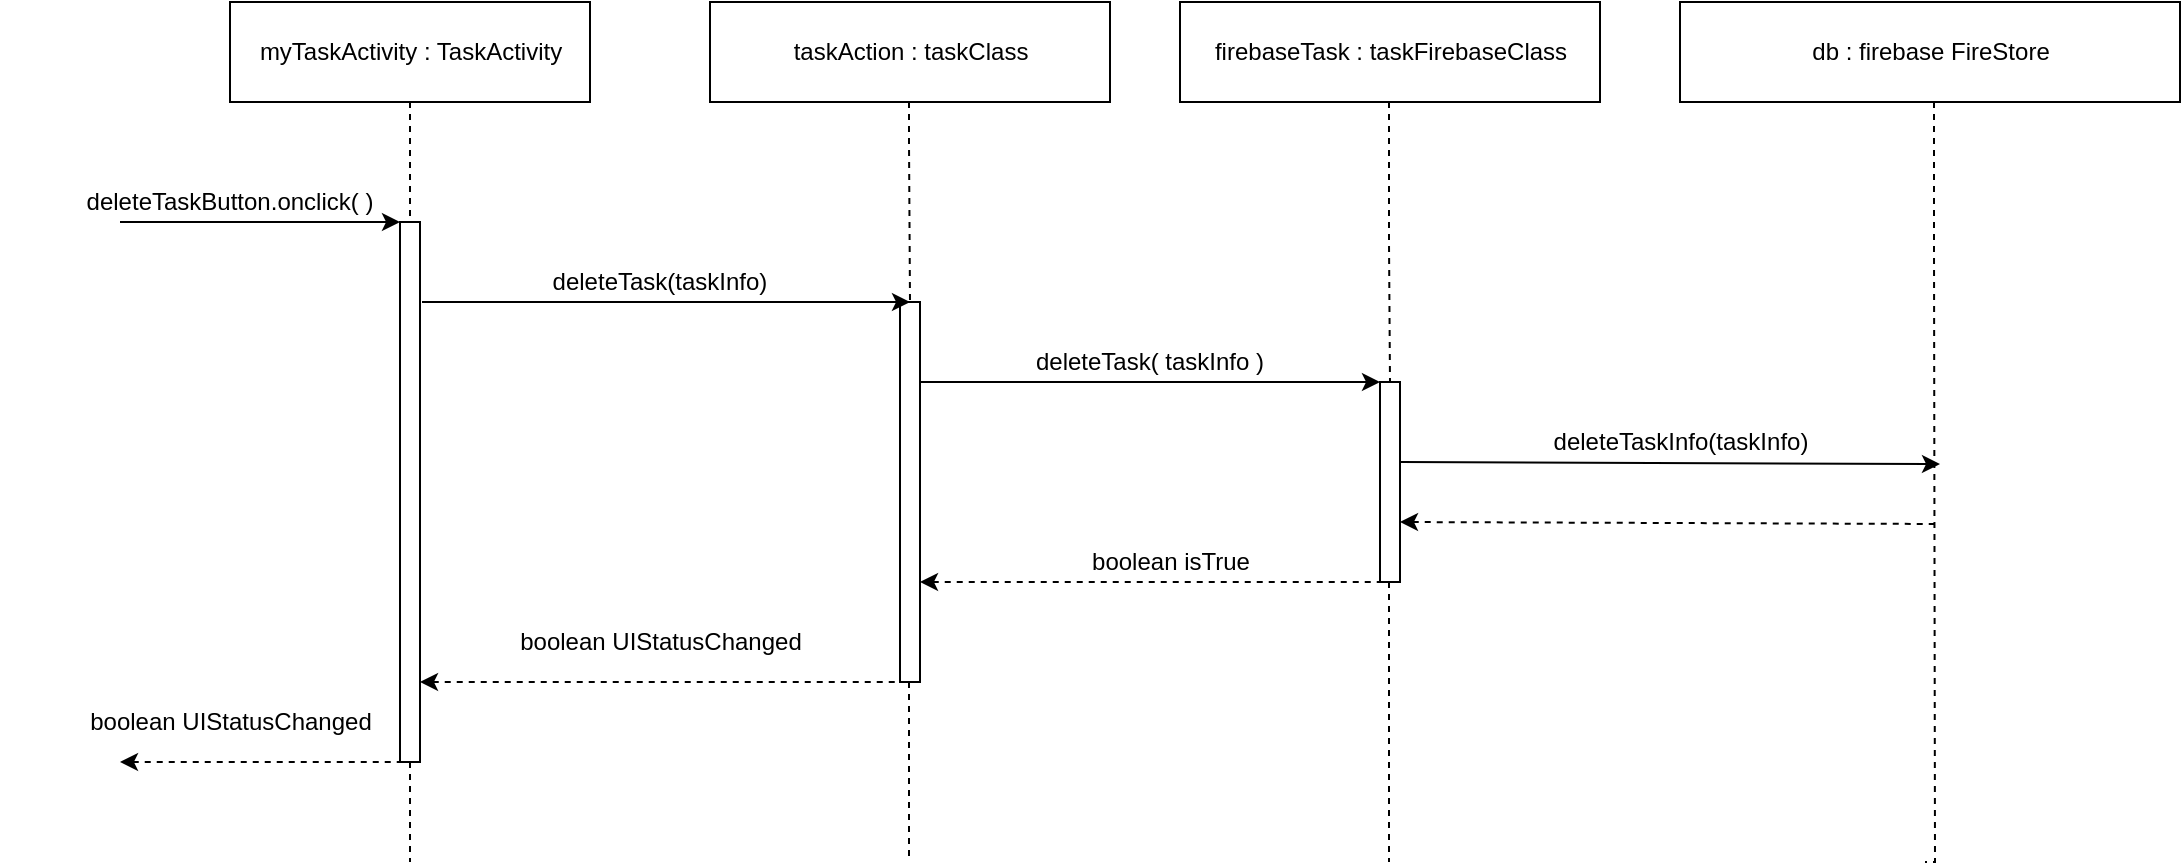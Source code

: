 <mxfile version="13.9.2" type="github"><diagram id="k--NX-6bfl6pQXVUg6bu" name="Page-1"><mxGraphModel dx="2272" dy="762" grid="1" gridSize="10" guides="1" tooltips="1" connect="1" arrows="1" fold="1" page="1" pageScale="1" pageWidth="850" pageHeight="1100" math="0" shadow="0"><root><mxCell id="0"/><mxCell id="1" parent="0"/><mxCell id="fafN3VF7G1FFmBJjqpon-4" style="edgeStyle=orthogonalEdgeStyle;rounded=0;orthogonalLoop=1;jettySize=auto;html=1;dashed=1;endArrow=none;endFill=0;" parent="1" source="fafN3VF7G1FFmBJjqpon-7" edge="1"><mxGeometry relative="1" as="geometry"><mxPoint x="145" y="540" as="targetPoint"/></mxGeometry></mxCell><mxCell id="fafN3VF7G1FFmBJjqpon-1" value="myTaskActivity : TaskActivity" style="html=1;" parent="1" vertex="1"><mxGeometry x="55" y="110" width="180" height="50" as="geometry"/></mxCell><mxCell id="fafN3VF7G1FFmBJjqpon-2" value="taskAction : taskClass" style="html=1;" parent="1" vertex="1"><mxGeometry x="295" y="110" width="200" height="50" as="geometry"/></mxCell><mxCell id="fafN3VF7G1FFmBJjqpon-3" value="firebaseTask : taskFirebaseClass" style="html=1;" parent="1" vertex="1"><mxGeometry x="530" y="110" width="210" height="50" as="geometry"/></mxCell><mxCell id="fafN3VF7G1FFmBJjqpon-5" style="edgeStyle=orthogonalEdgeStyle;rounded=0;orthogonalLoop=1;jettySize=auto;html=1;dashed=1;endArrow=none;endFill=0;" parent="1" source="fafN3VF7G1FFmBJjqpon-9" edge="1"><mxGeometry relative="1" as="geometry"><mxPoint x="394.5" y="540" as="targetPoint"/><mxPoint x="394.5" y="160" as="sourcePoint"/></mxGeometry></mxCell><mxCell id="fafN3VF7G1FFmBJjqpon-6" style="edgeStyle=orthogonalEdgeStyle;rounded=0;orthogonalLoop=1;jettySize=auto;html=1;dashed=1;endArrow=none;endFill=0;" parent="1" source="fafN3VF7G1FFmBJjqpon-11" edge="1"><mxGeometry relative="1" as="geometry"><mxPoint x="634.5" y="540" as="targetPoint"/><mxPoint x="634.5" y="160" as="sourcePoint"/></mxGeometry></mxCell><mxCell id="fafN3VF7G1FFmBJjqpon-7" value="" style="html=1;points=[];perimeter=orthogonalPerimeter;" parent="1" vertex="1"><mxGeometry x="140" y="220" width="10" height="270" as="geometry"/></mxCell><mxCell id="fafN3VF7G1FFmBJjqpon-8" style="edgeStyle=orthogonalEdgeStyle;rounded=0;orthogonalLoop=1;jettySize=auto;html=1;dashed=1;endArrow=none;endFill=0;" parent="1" source="fafN3VF7G1FFmBJjqpon-1" target="fafN3VF7G1FFmBJjqpon-7" edge="1"><mxGeometry relative="1" as="geometry"><mxPoint x="145" y="540" as="targetPoint"/><mxPoint x="145" y="160" as="sourcePoint"/></mxGeometry></mxCell><mxCell id="fafN3VF7G1FFmBJjqpon-9" value="" style="html=1;points=[];perimeter=orthogonalPerimeter;" parent="1" vertex="1"><mxGeometry x="390" y="260" width="10" height="190" as="geometry"/></mxCell><mxCell id="fafN3VF7G1FFmBJjqpon-10" style="edgeStyle=orthogonalEdgeStyle;rounded=0;orthogonalLoop=1;jettySize=auto;html=1;dashed=1;endArrow=none;endFill=0;" parent="1" target="fafN3VF7G1FFmBJjqpon-9" edge="1"><mxGeometry relative="1" as="geometry"><mxPoint x="394.5" y="540" as="targetPoint"/><mxPoint x="394.5" y="160" as="sourcePoint"/><Array as="points"><mxPoint x="395" y="180"/><mxPoint x="395" y="180"/></Array></mxGeometry></mxCell><mxCell id="fafN3VF7G1FFmBJjqpon-11" value="" style="html=1;points=[];perimeter=orthogonalPerimeter;" parent="1" vertex="1"><mxGeometry x="630" y="300" width="10" height="100" as="geometry"/></mxCell><mxCell id="fafN3VF7G1FFmBJjqpon-12" style="edgeStyle=orthogonalEdgeStyle;rounded=0;orthogonalLoop=1;jettySize=auto;html=1;dashed=1;endArrow=none;endFill=0;" parent="1" target="fafN3VF7G1FFmBJjqpon-11" edge="1"><mxGeometry relative="1" as="geometry"><mxPoint x="634.5" y="540" as="targetPoint"/><mxPoint x="634.5" y="160" as="sourcePoint"/><Array as="points"><mxPoint x="635" y="230"/><mxPoint x="635" y="230"/></Array></mxGeometry></mxCell><mxCell id="fafN3VF7G1FFmBJjqpon-14" value="" style="endArrow=classic;html=1;" parent="1" edge="1"><mxGeometry width="50" height="50" relative="1" as="geometry"><mxPoint x="151" y="260" as="sourcePoint"/><mxPoint x="395" y="260" as="targetPoint"/><Array as="points"/></mxGeometry></mxCell><mxCell id="fafN3VF7G1FFmBJjqpon-15" value="" style="endArrow=classic;html=1;" parent="1" edge="1"><mxGeometry width="50" height="50" relative="1" as="geometry"><mxPoint x="400" y="300" as="sourcePoint"/><mxPoint x="630" y="300" as="targetPoint"/><Array as="points"/></mxGeometry></mxCell><mxCell id="fafN3VF7G1FFmBJjqpon-16" value="" style="endArrow=none;html=1;endFill=0;startArrow=classic;startFill=1;dashed=1;" parent="1" edge="1"><mxGeometry width="50" height="50" relative="1" as="geometry"><mxPoint x="400" y="400" as="sourcePoint"/><mxPoint x="630" y="400" as="targetPoint"/><Array as="points"/></mxGeometry></mxCell><mxCell id="fafN3VF7G1FFmBJjqpon-19" value="" style="endArrow=none;html=1;startArrow=classic;startFill=1;endFill=0;dashed=1;" parent="1" edge="1"><mxGeometry width="50" height="50" relative="1" as="geometry"><mxPoint x="150" y="450" as="sourcePoint"/><mxPoint x="394" y="450" as="targetPoint"/><Array as="points"/></mxGeometry></mxCell><mxCell id="fafN3VF7G1FFmBJjqpon-20" value="" style="endArrow=classic;html=1;" parent="1" edge="1"><mxGeometry width="50" height="50" relative="1" as="geometry"><mxPoint y="220" as="sourcePoint"/><mxPoint x="140" y="220" as="targetPoint"/><Array as="points"/></mxGeometry></mxCell><mxCell id="fafN3VF7G1FFmBJjqpon-21" value="" style="endArrow=none;html=1;endFill=0;startArrow=classic;startFill=1;dashed=1;" parent="1" edge="1"><mxGeometry width="50" height="50" relative="1" as="geometry"><mxPoint y="490" as="sourcePoint"/><mxPoint x="140" y="490" as="targetPoint"/><Array as="points"/></mxGeometry></mxCell><mxCell id="fafN3VF7G1FFmBJjqpon-22" value="deleteTaskButton.onclick( )" style="text;html=1;strokeColor=none;fillColor=none;align=center;verticalAlign=middle;whiteSpace=wrap;rounded=0;" parent="1" vertex="1"><mxGeometry x="-60" y="200" width="230" height="20" as="geometry"/></mxCell><mxCell id="LfRnZ-RuuqN_I1upWz4m-3" value="deleteTask(taskInfo)" style="text;html=1;strokeColor=none;fillColor=none;align=center;verticalAlign=middle;whiteSpace=wrap;rounded=0;" vertex="1" parent="1"><mxGeometry x="200" y="240" width="140" height="20" as="geometry"/></mxCell><mxCell id="LfRnZ-RuuqN_I1upWz4m-10" value="deleteTask( taskInfo )" style="text;html=1;strokeColor=none;fillColor=none;align=center;verticalAlign=middle;whiteSpace=wrap;rounded=0;" vertex="1" parent="1"><mxGeometry x="450" y="280" width="130" height="20" as="geometry"/></mxCell><mxCell id="LfRnZ-RuuqN_I1upWz4m-13" value="" style="endArrow=classic;html=1;" edge="1" parent="1"><mxGeometry width="50" height="50" relative="1" as="geometry"><mxPoint x="640" y="340" as="sourcePoint"/><mxPoint x="910" y="341" as="targetPoint"/></mxGeometry></mxCell><mxCell id="LfRnZ-RuuqN_I1upWz4m-14" value="db : firebase FireStore" style="html=1;" vertex="1" parent="1"><mxGeometry x="780" y="110" width="250" height="50" as="geometry"/></mxCell><mxCell id="LfRnZ-RuuqN_I1upWz4m-15" style="edgeStyle=orthogonalEdgeStyle;rounded=0;orthogonalLoop=1;jettySize=auto;html=1;dashed=1;endArrow=none;endFill=0;" edge="1" parent="1"><mxGeometry relative="1" as="geometry"><mxPoint x="902.5" y="540" as="targetPoint"/><mxPoint x="907" y="160" as="sourcePoint"/><Array as="points"><mxPoint x="907.5" y="230"/><mxPoint x="907.5" y="230"/></Array></mxGeometry></mxCell><mxCell id="LfRnZ-RuuqN_I1upWz4m-16" value="deleteTaskInfo(taskInfo)" style="text;html=1;align=center;verticalAlign=middle;resizable=0;points=[];autosize=1;" vertex="1" parent="1"><mxGeometry x="710" y="320" width="140" height="20" as="geometry"/></mxCell><mxCell id="LfRnZ-RuuqN_I1upWz4m-17" value="" style="endArrow=none;html=1;endFill=0;startArrow=classic;startFill=1;dashed=1;" edge="1" parent="1"><mxGeometry width="50" height="50" relative="1" as="geometry"><mxPoint x="640" y="370" as="sourcePoint"/><mxPoint x="910" y="371" as="targetPoint"/></mxGeometry></mxCell><mxCell id="LfRnZ-RuuqN_I1upWz4m-20" value="&lt;br&gt;" style="text;html=1;align=center;verticalAlign=middle;resizable=0;points=[];autosize=1;" vertex="1" parent="1"><mxGeometry x="765" y="345" width="20" height="20" as="geometry"/></mxCell><mxCell id="LfRnZ-RuuqN_I1upWz4m-21" value="boolean isTrue" style="text;html=1;align=center;verticalAlign=middle;resizable=0;points=[];autosize=1;" vertex="1" parent="1"><mxGeometry x="480" y="380" width="90" height="20" as="geometry"/></mxCell><mxCell id="LfRnZ-RuuqN_I1upWz4m-22" value="boolean UIStatusChanged" style="text;html=1;align=center;verticalAlign=middle;resizable=0;points=[];autosize=1;" vertex="1" parent="1"><mxGeometry x="190" y="420" width="160" height="20" as="geometry"/></mxCell><mxCell id="LfRnZ-RuuqN_I1upWz4m-23" value="boolean UIStatusChanged" style="text;html=1;align=center;verticalAlign=middle;resizable=0;points=[];autosize=1;" vertex="1" parent="1"><mxGeometry x="-25" y="460" width="160" height="20" as="geometry"/></mxCell></root></mxGraphModel></diagram></mxfile>